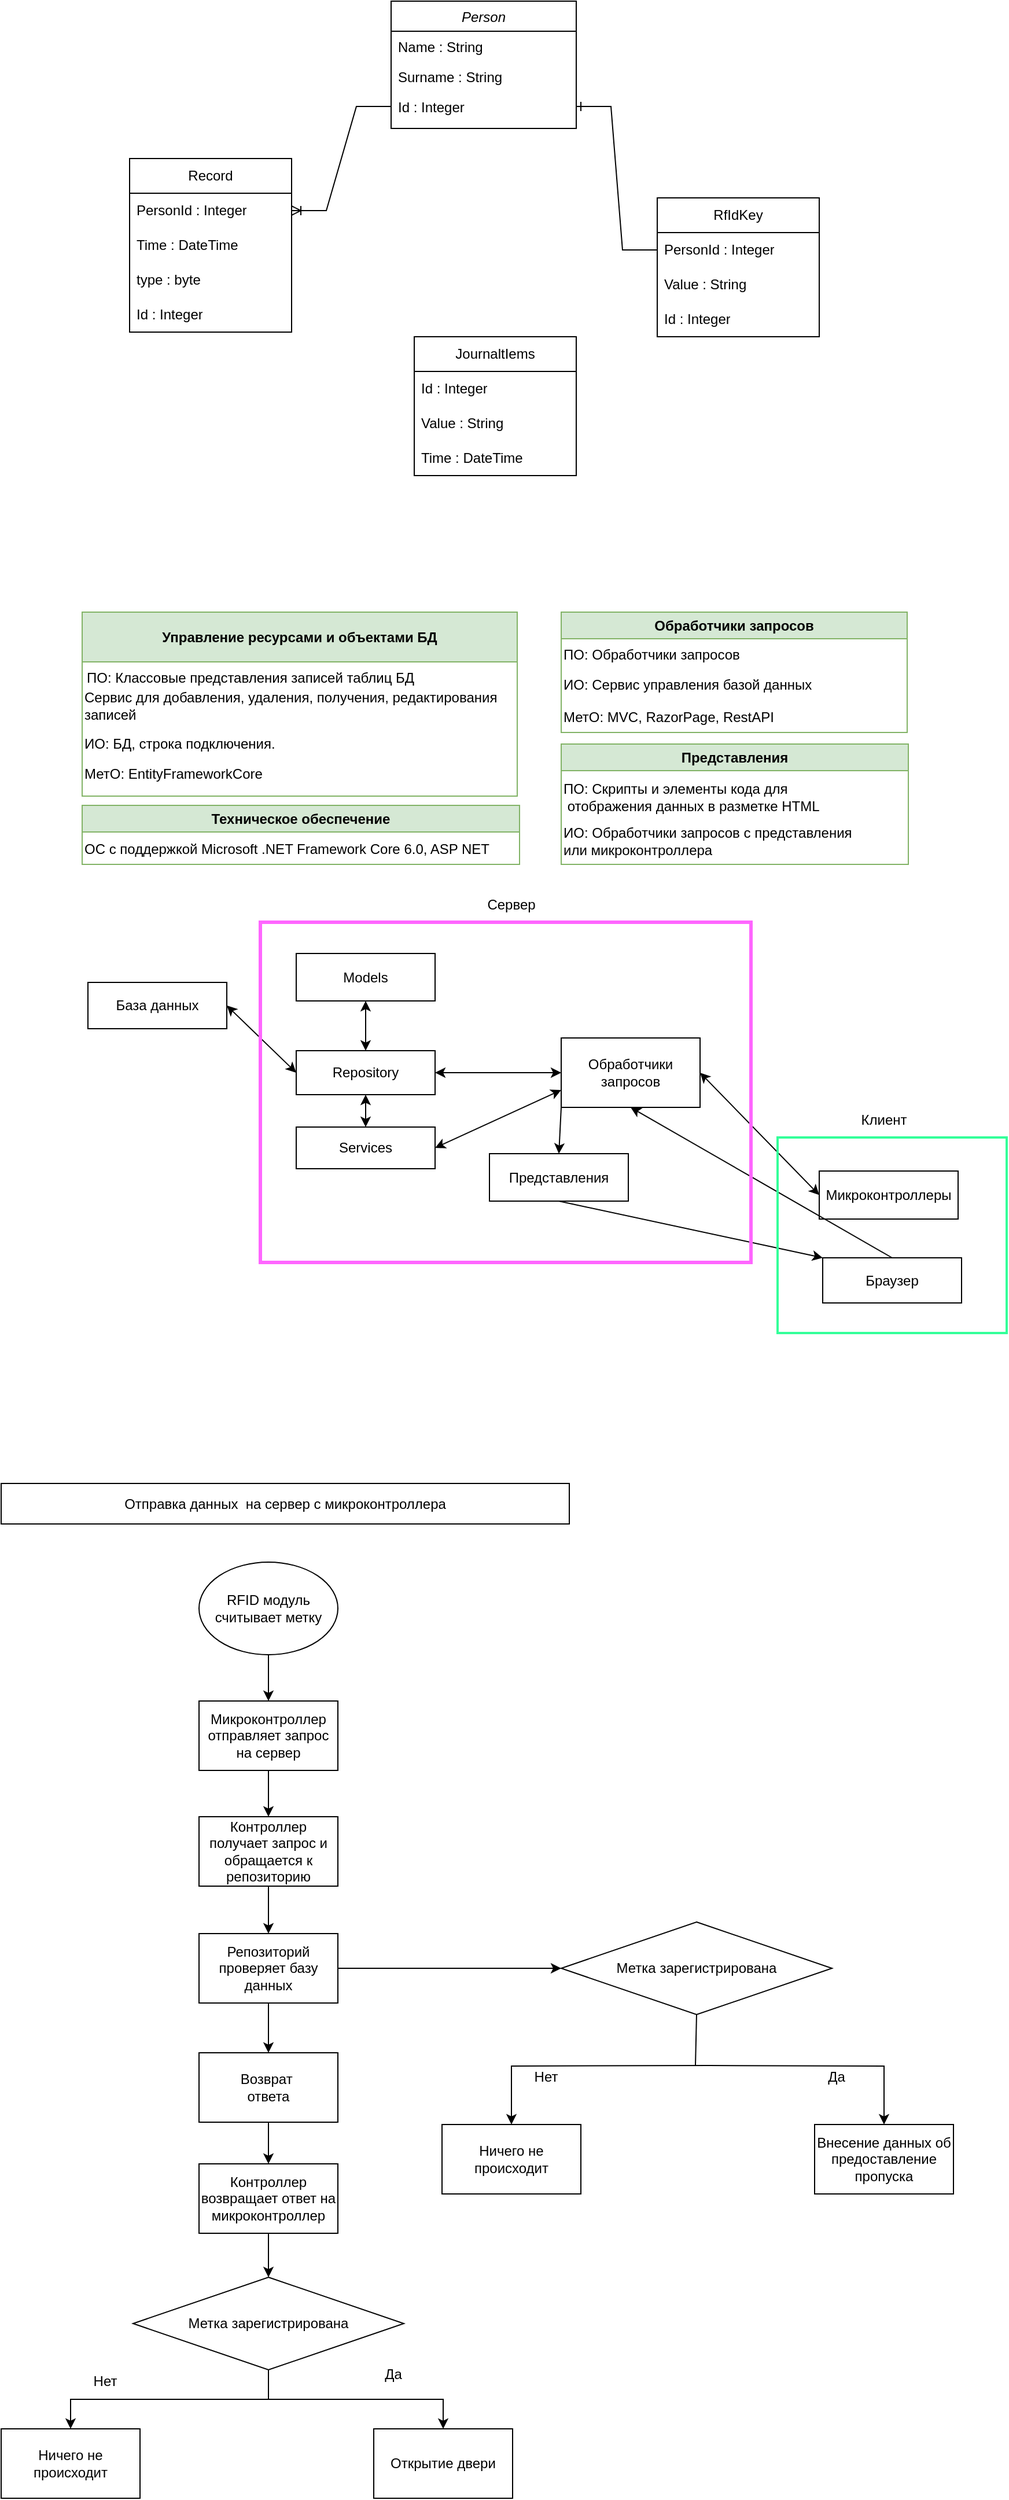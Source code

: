 <mxfile version="21.3.7" type="github">
  <diagram id="C5RBs43oDa-KdzZeNtuy" name="Page-1">
    <mxGraphModel dx="2087" dy="936" grid="0" gridSize="10" guides="1" tooltips="1" connect="1" arrows="1" fold="1" page="0" pageScale="1" pageWidth="827" pageHeight="1169" math="0" shadow="0">
      <root>
        <mxCell id="WIyWlLk6GJQsqaUBKTNV-0" />
        <mxCell id="WIyWlLk6GJQsqaUBKTNV-1" parent="WIyWlLk6GJQsqaUBKTNV-0" />
        <mxCell id="zkfFHV4jXpPFQw0GAbJ--0" value="Person" style="swimlane;fontStyle=2;align=center;verticalAlign=top;childLayout=stackLayout;horizontal=1;startSize=26;horizontalStack=0;resizeParent=1;resizeLast=0;collapsible=1;marginBottom=0;rounded=0;shadow=0;strokeWidth=1;" parent="WIyWlLk6GJQsqaUBKTNV-1" vertex="1">
          <mxGeometry x="320" y="110" width="160" height="110" as="geometry">
            <mxRectangle x="230" y="140" width="160" height="26" as="alternateBounds" />
          </mxGeometry>
        </mxCell>
        <mxCell id="zkfFHV4jXpPFQw0GAbJ--1" value="Name : String" style="text;align=left;verticalAlign=top;spacingLeft=4;spacingRight=4;overflow=hidden;rotatable=0;points=[[0,0.5],[1,0.5]];portConstraint=eastwest;" parent="zkfFHV4jXpPFQw0GAbJ--0" vertex="1">
          <mxGeometry y="26" width="160" height="26" as="geometry" />
        </mxCell>
        <mxCell id="zkfFHV4jXpPFQw0GAbJ--2" value="Surname : String" style="text;align=left;verticalAlign=top;spacingLeft=4;spacingRight=4;overflow=hidden;rotatable=0;points=[[0,0.5],[1,0.5]];portConstraint=eastwest;rounded=0;shadow=0;html=0;" parent="zkfFHV4jXpPFQw0GAbJ--0" vertex="1">
          <mxGeometry y="52" width="160" height="26" as="geometry" />
        </mxCell>
        <mxCell id="zkfFHV4jXpPFQw0GAbJ--3" value="Id : Integer" style="text;align=left;verticalAlign=top;spacingLeft=4;spacingRight=4;overflow=hidden;rotatable=0;points=[[0,0.5],[1,0.5]];portConstraint=eastwest;rounded=0;shadow=0;html=0;" parent="zkfFHV4jXpPFQw0GAbJ--0" vertex="1">
          <mxGeometry y="78" width="160" height="26" as="geometry" />
        </mxCell>
        <mxCell id="JAbAQ16eNPu53v8PzKWM-0" value="RfIdKey" style="swimlane;fontStyle=0;childLayout=stackLayout;horizontal=1;startSize=30;horizontalStack=0;resizeParent=1;resizeParentMax=0;resizeLast=0;collapsible=1;marginBottom=0;whiteSpace=wrap;html=1;swimlaneLine=1;" parent="WIyWlLk6GJQsqaUBKTNV-1" vertex="1">
          <mxGeometry x="550" y="280" width="140" height="120" as="geometry" />
        </mxCell>
        <mxCell id="JAbAQ16eNPu53v8PzKWM-1" value="PersonId : Integer" style="text;strokeColor=none;fillColor=none;align=left;verticalAlign=middle;spacingLeft=4;spacingRight=4;overflow=hidden;points=[[0,0.5],[1,0.5]];portConstraint=eastwest;rotatable=0;whiteSpace=wrap;html=1;" parent="JAbAQ16eNPu53v8PzKWM-0" vertex="1">
          <mxGeometry y="30" width="140" height="30" as="geometry" />
        </mxCell>
        <mxCell id="JAbAQ16eNPu53v8PzKWM-2" value="Value : String" style="text;strokeColor=none;fillColor=none;align=left;verticalAlign=middle;spacingLeft=4;spacingRight=4;overflow=hidden;points=[[0,0.5],[1,0.5]];portConstraint=eastwest;rotatable=0;whiteSpace=wrap;html=1;" parent="JAbAQ16eNPu53v8PzKWM-0" vertex="1">
          <mxGeometry y="60" width="140" height="30" as="geometry" />
        </mxCell>
        <mxCell id="JAbAQ16eNPu53v8PzKWM-11" value="Id : Integer" style="text;strokeColor=none;fillColor=none;align=left;verticalAlign=middle;spacingLeft=4;spacingRight=4;overflow=hidden;points=[[0,0.5],[1,0.5]];portConstraint=eastwest;rotatable=0;whiteSpace=wrap;html=1;" parent="JAbAQ16eNPu53v8PzKWM-0" vertex="1">
          <mxGeometry y="90" width="140" height="30" as="geometry" />
        </mxCell>
        <mxCell id="JAbAQ16eNPu53v8PzKWM-4" value="Record" style="swimlane;fontStyle=0;childLayout=stackLayout;horizontal=1;startSize=30;horizontalStack=0;resizeParent=1;resizeParentMax=0;resizeLast=0;collapsible=1;marginBottom=0;whiteSpace=wrap;html=1;" parent="WIyWlLk6GJQsqaUBKTNV-1" vertex="1">
          <mxGeometry x="94" y="246" width="140" height="150" as="geometry" />
        </mxCell>
        <mxCell id="JAbAQ16eNPu53v8PzKWM-5" value="PersonId : Integer" style="text;strokeColor=none;fillColor=none;align=left;verticalAlign=middle;spacingLeft=4;spacingRight=4;overflow=hidden;points=[[0,0.5],[1,0.5]];portConstraint=eastwest;rotatable=0;whiteSpace=wrap;html=1;" parent="JAbAQ16eNPu53v8PzKWM-4" vertex="1">
          <mxGeometry y="30" width="140" height="30" as="geometry" />
        </mxCell>
        <mxCell id="JAbAQ16eNPu53v8PzKWM-6" value="Time : DateTime" style="text;strokeColor=none;fillColor=none;align=left;verticalAlign=middle;spacingLeft=4;spacingRight=4;overflow=hidden;points=[[0,0.5],[1,0.5]];portConstraint=eastwest;rotatable=0;whiteSpace=wrap;html=1;" parent="JAbAQ16eNPu53v8PzKWM-4" vertex="1">
          <mxGeometry y="60" width="140" height="30" as="geometry" />
        </mxCell>
        <mxCell id="JAbAQ16eNPu53v8PzKWM-7" value="type : byte" style="text;strokeColor=none;fillColor=none;align=left;verticalAlign=middle;spacingLeft=4;spacingRight=4;overflow=hidden;points=[[0,0.5],[1,0.5]];portConstraint=eastwest;rotatable=0;whiteSpace=wrap;html=1;" parent="JAbAQ16eNPu53v8PzKWM-4" vertex="1">
          <mxGeometry y="90" width="140" height="30" as="geometry" />
        </mxCell>
        <mxCell id="JAbAQ16eNPu53v8PzKWM-12" value="Id : Integer" style="text;strokeColor=none;fillColor=none;align=left;verticalAlign=middle;spacingLeft=4;spacingRight=4;overflow=hidden;points=[[0,0.5],[1,0.5]];portConstraint=eastwest;rotatable=0;whiteSpace=wrap;html=1;" parent="JAbAQ16eNPu53v8PzKWM-4" vertex="1">
          <mxGeometry y="120" width="140" height="30" as="geometry" />
        </mxCell>
        <mxCell id="JAbAQ16eNPu53v8PzKWM-13" value="JournaltIems" style="swimlane;fontStyle=0;childLayout=stackLayout;horizontal=1;startSize=30;horizontalStack=0;resizeParent=1;resizeParentMax=0;resizeLast=0;collapsible=1;marginBottom=0;whiteSpace=wrap;html=1;" parent="WIyWlLk6GJQsqaUBKTNV-1" vertex="1">
          <mxGeometry x="340" y="400" width="140" height="120" as="geometry" />
        </mxCell>
        <mxCell id="JAbAQ16eNPu53v8PzKWM-14" value="Id : Integer" style="text;strokeColor=none;fillColor=none;align=left;verticalAlign=middle;spacingLeft=4;spacingRight=4;overflow=hidden;points=[[0,0.5],[1,0.5]];portConstraint=eastwest;rotatable=0;whiteSpace=wrap;html=1;" parent="JAbAQ16eNPu53v8PzKWM-13" vertex="1">
          <mxGeometry y="30" width="140" height="30" as="geometry" />
        </mxCell>
        <mxCell id="JAbAQ16eNPu53v8PzKWM-15" value="Value : String" style="text;strokeColor=none;fillColor=none;align=left;verticalAlign=middle;spacingLeft=4;spacingRight=4;overflow=hidden;points=[[0,0.5],[1,0.5]];portConstraint=eastwest;rotatable=0;whiteSpace=wrap;html=1;" parent="JAbAQ16eNPu53v8PzKWM-13" vertex="1">
          <mxGeometry y="60" width="140" height="30" as="geometry" />
        </mxCell>
        <mxCell id="JAbAQ16eNPu53v8PzKWM-16" value="Time : DateTime" style="text;strokeColor=none;fillColor=none;align=left;verticalAlign=middle;spacingLeft=4;spacingRight=4;overflow=hidden;points=[[0,0.5],[1,0.5]];portConstraint=eastwest;rotatable=0;whiteSpace=wrap;html=1;" parent="JAbAQ16eNPu53v8PzKWM-13" vertex="1">
          <mxGeometry y="90" width="140" height="30" as="geometry" />
        </mxCell>
        <mxCell id="JAbAQ16eNPu53v8PzKWM-20" value="Управление ресурсами и объектами БД" style="swimlane;whiteSpace=wrap;html=1;startSize=43;fillColor=#d5e8d4;strokeColor=#82b366;" parent="WIyWlLk6GJQsqaUBKTNV-1" vertex="1">
          <mxGeometry x="53" y="638" width="376" height="159" as="geometry" />
        </mxCell>
        <mxCell id="JAbAQ16eNPu53v8PzKWM-22" value="ПО: Классовые представления записей таблиц БД" style="text;html=1;align=left;verticalAlign=middle;resizable=0;points=[];autosize=1;strokeColor=none;fillColor=none;" parent="JAbAQ16eNPu53v8PzKWM-20" vertex="1">
          <mxGeometry x="2" y="44" width="301" height="26" as="geometry" />
        </mxCell>
        <mxCell id="JAbAQ16eNPu53v8PzKWM-23" value="Сервис для добавления, удаления, получения, редактирования&lt;br&gt;записей" style="text;html=1;align=left;verticalAlign=middle;resizable=0;points=[];autosize=1;strokeColor=none;fillColor=none;" parent="JAbAQ16eNPu53v8PzKWM-20" vertex="1">
          <mxGeometry y="60" width="375" height="41" as="geometry" />
        </mxCell>
        <mxCell id="JAbAQ16eNPu53v8PzKWM-24" value="ИО: БД, строка подключения." style="text;html=1;align=left;verticalAlign=middle;resizable=0;points=[];autosize=1;strokeColor=none;fillColor=none;" parent="JAbAQ16eNPu53v8PzKWM-20" vertex="1">
          <mxGeometry y="101" width="183" height="26" as="geometry" />
        </mxCell>
        <mxCell id="JAbAQ16eNPu53v8PzKWM-25" value="МетО: EntityFrameworkCore" style="text;html=1;align=left;verticalAlign=middle;resizable=0;points=[];autosize=1;strokeColor=none;fillColor=none;" parent="JAbAQ16eNPu53v8PzKWM-20" vertex="1">
          <mxGeometry y="127" width="172" height="26" as="geometry" />
        </mxCell>
        <mxCell id="JAbAQ16eNPu53v8PzKWM-26" value="Обработчики запросов" style="swimlane;whiteSpace=wrap;html=1;fillColor=#d5e8d4;strokeColor=#82b366;" parent="WIyWlLk6GJQsqaUBKTNV-1" vertex="1">
          <mxGeometry x="467" y="638" width="299" height="104" as="geometry" />
        </mxCell>
        <mxCell id="JAbAQ16eNPu53v8PzKWM-27" value="ПО: Обработчики запросов" style="text;html=1;align=left;verticalAlign=middle;resizable=0;points=[];autosize=1;strokeColor=none;fillColor=none;" parent="JAbAQ16eNPu53v8PzKWM-26" vertex="1">
          <mxGeometry y="24" width="170" height="26" as="geometry" />
        </mxCell>
        <mxCell id="JAbAQ16eNPu53v8PzKWM-28" value="ИО: Сервис управления базой данных" style="text;html=1;align=left;verticalAlign=middle;resizable=0;points=[];autosize=1;strokeColor=none;fillColor=none;" parent="JAbAQ16eNPu53v8PzKWM-26" vertex="1">
          <mxGeometry y="50" width="233" height="26" as="geometry" />
        </mxCell>
        <mxCell id="JAbAQ16eNPu53v8PzKWM-29" value="МетО: MVC, RazorPage, RestAPI" style="text;html=1;align=left;verticalAlign=middle;resizable=0;points=[];autosize=1;strokeColor=none;fillColor=none;" parent="JAbAQ16eNPu53v8PzKWM-26" vertex="1">
          <mxGeometry y="78" width="200" height="26" as="geometry" />
        </mxCell>
        <mxCell id="JAbAQ16eNPu53v8PzKWM-30" value="Представления" style="swimlane;whiteSpace=wrap;html=1;fillColor=#d5e8d4;strokeColor=#82b366;" parent="WIyWlLk6GJQsqaUBKTNV-1" vertex="1">
          <mxGeometry x="467" y="752" width="300" height="104" as="geometry" />
        </mxCell>
        <mxCell id="JAbAQ16eNPu53v8PzKWM-31" value="ПО: Скрипты и элементы кода для&lt;br&gt;&amp;nbsp;отображения данных в разметке HTML" style="text;html=1;align=left;verticalAlign=middle;resizable=0;points=[];autosize=1;strokeColor=none;fillColor=none;" parent="JAbAQ16eNPu53v8PzKWM-30" vertex="1">
          <mxGeometry y="25" width="239" height="41" as="geometry" />
        </mxCell>
        <mxCell id="JAbAQ16eNPu53v8PzKWM-33" value="ИО: Обработчики запросов с представления &lt;br&gt;или микроконтроллера" style="text;html=1;align=left;verticalAlign=middle;resizable=0;points=[];autosize=1;strokeColor=none;fillColor=none;" parent="JAbAQ16eNPu53v8PzKWM-30" vertex="1">
          <mxGeometry y="63" width="267" height="41" as="geometry" />
        </mxCell>
        <mxCell id="JAbAQ16eNPu53v8PzKWM-35" value="Техническое обеспечение" style="swimlane;whiteSpace=wrap;html=1;fillColor=#d5e8d4;strokeColor=#82b366;" parent="WIyWlLk6GJQsqaUBKTNV-1" vertex="1">
          <mxGeometry x="53" y="805" width="378" height="51" as="geometry" />
        </mxCell>
        <mxCell id="JAbAQ16eNPu53v8PzKWM-36" value="ОС с поддержкой Microsoft .NET Framework Core 6.0, ASP NET" style="text;html=1;align=left;verticalAlign=middle;resizable=0;points=[];autosize=1;strokeColor=none;fillColor=none;" parent="JAbAQ16eNPu53v8PzKWM-35" vertex="1">
          <mxGeometry y="25" width="368" height="26" as="geometry" />
        </mxCell>
        <mxCell id="JAbAQ16eNPu53v8PzKWM-37" value="База данных" style="rounded=0;whiteSpace=wrap;html=1;" parent="WIyWlLk6GJQsqaUBKTNV-1" vertex="1">
          <mxGeometry x="58" y="958" width="120" height="40" as="geometry" />
        </mxCell>
        <mxCell id="JAbAQ16eNPu53v8PzKWM-38" value="Models" style="rounded=0;whiteSpace=wrap;html=1;" parent="WIyWlLk6GJQsqaUBKTNV-1" vertex="1">
          <mxGeometry x="238" y="933" width="120" height="41" as="geometry" />
        </mxCell>
        <mxCell id="JAbAQ16eNPu53v8PzKWM-39" value="Repository" style="rounded=0;whiteSpace=wrap;html=1;" parent="WIyWlLk6GJQsqaUBKTNV-1" vertex="1">
          <mxGeometry x="238" y="1017" width="120" height="38" as="geometry" />
        </mxCell>
        <mxCell id="JAbAQ16eNPu53v8PzKWM-40" value="" style="endArrow=classic;startArrow=classic;html=1;rounded=0;entryX=1;entryY=0.5;entryDx=0;entryDy=0;exitX=0;exitY=0.5;exitDx=0;exitDy=0;" parent="WIyWlLk6GJQsqaUBKTNV-1" source="JAbAQ16eNPu53v8PzKWM-39" target="JAbAQ16eNPu53v8PzKWM-37" edge="1">
          <mxGeometry width="50" height="50" relative="1" as="geometry">
            <mxPoint x="110" y="1113" as="sourcePoint" />
            <mxPoint x="160" y="1063" as="targetPoint" />
          </mxGeometry>
        </mxCell>
        <mxCell id="JAbAQ16eNPu53v8PzKWM-41" value="" style="endArrow=classic;startArrow=classic;html=1;rounded=0;exitX=0.5;exitY=0;exitDx=0;exitDy=0;entryX=0.5;entryY=1;entryDx=0;entryDy=0;" parent="WIyWlLk6GJQsqaUBKTNV-1" source="JAbAQ16eNPu53v8PzKWM-39" target="JAbAQ16eNPu53v8PzKWM-38" edge="1">
          <mxGeometry width="50" height="50" relative="1" as="geometry">
            <mxPoint x="437" y="1041" as="sourcePoint" />
            <mxPoint x="487" y="991" as="targetPoint" />
          </mxGeometry>
        </mxCell>
        <mxCell id="JAbAQ16eNPu53v8PzKWM-42" value="Обработчики запросов" style="rounded=0;whiteSpace=wrap;html=1;" parent="WIyWlLk6GJQsqaUBKTNV-1" vertex="1">
          <mxGeometry x="467" y="1006" width="120" height="60" as="geometry" />
        </mxCell>
        <mxCell id="JAbAQ16eNPu53v8PzKWM-43" value="" style="endArrow=classic;startArrow=classic;html=1;rounded=0;entryX=0;entryY=0.5;entryDx=0;entryDy=0;exitX=1;exitY=0.5;exitDx=0;exitDy=0;" parent="WIyWlLk6GJQsqaUBKTNV-1" source="JAbAQ16eNPu53v8PzKWM-39" target="JAbAQ16eNPu53v8PzKWM-42" edge="1">
          <mxGeometry width="50" height="50" relative="1" as="geometry">
            <mxPoint x="298" y="1159" as="sourcePoint" />
            <mxPoint x="348" y="1109" as="targetPoint" />
          </mxGeometry>
        </mxCell>
        <mxCell id="JAbAQ16eNPu53v8PzKWM-44" value="Services" style="rounded=0;whiteSpace=wrap;html=1;" parent="WIyWlLk6GJQsqaUBKTNV-1" vertex="1">
          <mxGeometry x="238" y="1083" width="120" height="36" as="geometry" />
        </mxCell>
        <mxCell id="JAbAQ16eNPu53v8PzKWM-45" value="" style="endArrow=classic;startArrow=classic;html=1;rounded=0;entryX=0.5;entryY=1;entryDx=0;entryDy=0;exitX=0.5;exitY=0;exitDx=0;exitDy=0;" parent="WIyWlLk6GJQsqaUBKTNV-1" source="JAbAQ16eNPu53v8PzKWM-44" target="JAbAQ16eNPu53v8PzKWM-39" edge="1">
          <mxGeometry width="50" height="50" relative="1" as="geometry">
            <mxPoint x="98" y="1134" as="sourcePoint" />
            <mxPoint x="148" y="1084" as="targetPoint" />
          </mxGeometry>
        </mxCell>
        <mxCell id="JAbAQ16eNPu53v8PzKWM-46" value="" style="endArrow=classic;startArrow=classic;html=1;rounded=0;entryX=0;entryY=0.75;entryDx=0;entryDy=0;exitX=1;exitY=0.5;exitDx=0;exitDy=0;" parent="WIyWlLk6GJQsqaUBKTNV-1" source="JAbAQ16eNPu53v8PzKWM-44" target="JAbAQ16eNPu53v8PzKWM-42" edge="1">
          <mxGeometry width="50" height="50" relative="1" as="geometry">
            <mxPoint x="483" y="1170" as="sourcePoint" />
            <mxPoint x="533" y="1120" as="targetPoint" />
          </mxGeometry>
        </mxCell>
        <mxCell id="JAbAQ16eNPu53v8PzKWM-47" value="Представления" style="rounded=0;whiteSpace=wrap;html=1;" parent="WIyWlLk6GJQsqaUBKTNV-1" vertex="1">
          <mxGeometry x="405" y="1106" width="120" height="41" as="geometry" />
        </mxCell>
        <mxCell id="JAbAQ16eNPu53v8PzKWM-51" value="Браузер" style="rounded=0;whiteSpace=wrap;html=1;" parent="WIyWlLk6GJQsqaUBKTNV-1" vertex="1">
          <mxGeometry x="693" y="1196" width="120" height="39" as="geometry" />
        </mxCell>
        <mxCell id="JAbAQ16eNPu53v8PzKWM-52" value="Микроконтроллеры" style="rounded=0;whiteSpace=wrap;html=1;" parent="WIyWlLk6GJQsqaUBKTNV-1" vertex="1">
          <mxGeometry x="690" y="1121" width="120" height="41.5" as="geometry" />
        </mxCell>
        <mxCell id="JAbAQ16eNPu53v8PzKWM-53" value="" style="endArrow=classic;startArrow=classic;html=1;rounded=0;entryX=1;entryY=0.5;entryDx=0;entryDy=0;exitX=0;exitY=0.5;exitDx=0;exitDy=0;" parent="WIyWlLk6GJQsqaUBKTNV-1" source="JAbAQ16eNPu53v8PzKWM-52" target="JAbAQ16eNPu53v8PzKWM-42" edge="1">
          <mxGeometry width="50" height="50" relative="1" as="geometry">
            <mxPoint x="238" y="1407" as="sourcePoint" />
            <mxPoint x="288" y="1357" as="targetPoint" />
          </mxGeometry>
        </mxCell>
        <mxCell id="JAbAQ16eNPu53v8PzKWM-55" value="" style="endArrow=classic;html=1;rounded=0;exitX=0.5;exitY=0;exitDx=0;exitDy=0;entryX=0.5;entryY=1;entryDx=0;entryDy=0;" parent="WIyWlLk6GJQsqaUBKTNV-1" source="JAbAQ16eNPu53v8PzKWM-51" target="JAbAQ16eNPu53v8PzKWM-42" edge="1">
          <mxGeometry width="50" height="50" relative="1" as="geometry">
            <mxPoint x="444" y="1267" as="sourcePoint" />
            <mxPoint x="494" y="1217" as="targetPoint" />
          </mxGeometry>
        </mxCell>
        <mxCell id="JAbAQ16eNPu53v8PzKWM-56" value="" style="endArrow=classic;html=1;rounded=0;exitX=0.5;exitY=1;exitDx=0;exitDy=0;entryX=0;entryY=0;entryDx=0;entryDy=0;" parent="WIyWlLk6GJQsqaUBKTNV-1" source="JAbAQ16eNPu53v8PzKWM-47" target="JAbAQ16eNPu53v8PzKWM-51" edge="1">
          <mxGeometry width="50" height="50" relative="1" as="geometry">
            <mxPoint x="262" y="1337" as="sourcePoint" />
            <mxPoint x="312" y="1287" as="targetPoint" />
          </mxGeometry>
        </mxCell>
        <mxCell id="JAbAQ16eNPu53v8PzKWM-57" value="" style="endArrow=classic;html=1;rounded=0;exitX=0;exitY=1;exitDx=0;exitDy=0;entryX=0.5;entryY=0;entryDx=0;entryDy=0;" parent="WIyWlLk6GJQsqaUBKTNV-1" source="JAbAQ16eNPu53v8PzKWM-42" target="JAbAQ16eNPu53v8PzKWM-47" edge="1">
          <mxGeometry width="50" height="50" relative="1" as="geometry">
            <mxPoint x="174" y="1339" as="sourcePoint" />
            <mxPoint x="224" y="1289" as="targetPoint" />
          </mxGeometry>
        </mxCell>
        <mxCell id="JAbAQ16eNPu53v8PzKWM-60" style="edgeStyle=orthogonalEdgeStyle;rounded=0;orthogonalLoop=1;jettySize=auto;html=1;entryX=0.5;entryY=0;entryDx=0;entryDy=0;" parent="WIyWlLk6GJQsqaUBKTNV-1" source="JAbAQ16eNPu53v8PzKWM-58" target="JAbAQ16eNPu53v8PzKWM-59" edge="1">
          <mxGeometry relative="1" as="geometry" />
        </mxCell>
        <mxCell id="JAbAQ16eNPu53v8PzKWM-58" value="RFID модуль считывает метку" style="ellipse;whiteSpace=wrap;html=1;" parent="WIyWlLk6GJQsqaUBKTNV-1" vertex="1">
          <mxGeometry x="154" y="1459" width="120" height="80" as="geometry" />
        </mxCell>
        <mxCell id="JAbAQ16eNPu53v8PzKWM-64" style="edgeStyle=orthogonalEdgeStyle;rounded=0;orthogonalLoop=1;jettySize=auto;html=1;entryX=0.5;entryY=0;entryDx=0;entryDy=0;" parent="WIyWlLk6GJQsqaUBKTNV-1" source="JAbAQ16eNPu53v8PzKWM-59" target="JAbAQ16eNPu53v8PzKWM-61" edge="1">
          <mxGeometry relative="1" as="geometry" />
        </mxCell>
        <mxCell id="JAbAQ16eNPu53v8PzKWM-59" value="Микроконтроллер отправляет запрос на сервер" style="rounded=0;whiteSpace=wrap;html=1;" parent="WIyWlLk6GJQsqaUBKTNV-1" vertex="1">
          <mxGeometry x="154" y="1579" width="120" height="60" as="geometry" />
        </mxCell>
        <mxCell id="JAbAQ16eNPu53v8PzKWM-65" style="edgeStyle=orthogonalEdgeStyle;rounded=0;orthogonalLoop=1;jettySize=auto;html=1;entryX=0.5;entryY=0;entryDx=0;entryDy=0;" parent="WIyWlLk6GJQsqaUBKTNV-1" source="JAbAQ16eNPu53v8PzKWM-61" target="JAbAQ16eNPu53v8PzKWM-62" edge="1">
          <mxGeometry relative="1" as="geometry" />
        </mxCell>
        <mxCell id="JAbAQ16eNPu53v8PzKWM-61" value="Контроллер получает запрос и обращается к репозиторию" style="rounded=0;whiteSpace=wrap;html=1;" parent="WIyWlLk6GJQsqaUBKTNV-1" vertex="1">
          <mxGeometry x="154" y="1679" width="120" height="60" as="geometry" />
        </mxCell>
        <mxCell id="JAbAQ16eNPu53v8PzKWM-79" style="edgeStyle=orthogonalEdgeStyle;rounded=0;orthogonalLoop=1;jettySize=auto;html=1;entryX=0.5;entryY=0;entryDx=0;entryDy=0;" parent="WIyWlLk6GJQsqaUBKTNV-1" source="JAbAQ16eNPu53v8PzKWM-62" target="JAbAQ16eNPu53v8PzKWM-70" edge="1">
          <mxGeometry relative="1" as="geometry" />
        </mxCell>
        <mxCell id="JAbAQ16eNPu53v8PzKWM-98" style="edgeStyle=orthogonalEdgeStyle;rounded=0;orthogonalLoop=1;jettySize=auto;html=1;entryX=0;entryY=0.5;entryDx=0;entryDy=0;" parent="WIyWlLk6GJQsqaUBKTNV-1" source="JAbAQ16eNPu53v8PzKWM-62" target="JAbAQ16eNPu53v8PzKWM-97" edge="1">
          <mxGeometry relative="1" as="geometry" />
        </mxCell>
        <mxCell id="JAbAQ16eNPu53v8PzKWM-62" value="Репозиторий проверяет базу данных" style="rounded=0;whiteSpace=wrap;html=1;" parent="WIyWlLk6GJQsqaUBKTNV-1" vertex="1">
          <mxGeometry x="154" y="1780" width="120" height="60" as="geometry" />
        </mxCell>
        <mxCell id="JAbAQ16eNPu53v8PzKWM-69" value="Нет" style="text;html=1;strokeColor=none;fillColor=none;align=center;verticalAlign=middle;whiteSpace=wrap;rounded=0;" parent="WIyWlLk6GJQsqaUBKTNV-1" vertex="1">
          <mxGeometry x="43" y="2152" width="60" height="30" as="geometry" />
        </mxCell>
        <mxCell id="JAbAQ16eNPu53v8PzKWM-76" style="edgeStyle=orthogonalEdgeStyle;rounded=0;orthogonalLoop=1;jettySize=auto;html=1;entryX=0.5;entryY=0;entryDx=0;entryDy=0;" parent="WIyWlLk6GJQsqaUBKTNV-1" source="JAbAQ16eNPu53v8PzKWM-70" target="JAbAQ16eNPu53v8PzKWM-75" edge="1">
          <mxGeometry relative="1" as="geometry" />
        </mxCell>
        <mxCell id="JAbAQ16eNPu53v8PzKWM-70" value="Возврат&amp;nbsp;&lt;br&gt;ответа" style="rounded=0;whiteSpace=wrap;html=1;" parent="WIyWlLk6GJQsqaUBKTNV-1" vertex="1">
          <mxGeometry x="154" y="1883" width="120" height="60" as="geometry" />
        </mxCell>
        <mxCell id="JAbAQ16eNPu53v8PzKWM-72" value="Да" style="text;html=1;strokeColor=none;fillColor=none;align=center;verticalAlign=middle;whiteSpace=wrap;rounded=0;" parent="WIyWlLk6GJQsqaUBKTNV-1" vertex="1">
          <mxGeometry x="292" y="2146" width="60" height="30" as="geometry" />
        </mxCell>
        <mxCell id="JAbAQ16eNPu53v8PzKWM-80" style="edgeStyle=orthogonalEdgeStyle;rounded=0;orthogonalLoop=1;jettySize=auto;html=1;entryX=0.5;entryY=0;entryDx=0;entryDy=0;" parent="WIyWlLk6GJQsqaUBKTNV-1" source="JAbAQ16eNPu53v8PzKWM-75" target="JAbAQ16eNPu53v8PzKWM-77" edge="1">
          <mxGeometry relative="1" as="geometry" />
        </mxCell>
        <mxCell id="JAbAQ16eNPu53v8PzKWM-75" value="Контроллер возвращает ответ на микроконтроллер" style="rounded=0;whiteSpace=wrap;html=1;" parent="WIyWlLk6GJQsqaUBKTNV-1" vertex="1">
          <mxGeometry x="154" y="1979" width="120" height="60" as="geometry" />
        </mxCell>
        <mxCell id="JAbAQ16eNPu53v8PzKWM-83" style="edgeStyle=orthogonalEdgeStyle;rounded=0;orthogonalLoop=1;jettySize=auto;html=1;entryX=0.5;entryY=0;entryDx=0;entryDy=0;" parent="WIyWlLk6GJQsqaUBKTNV-1" source="JAbAQ16eNPu53v8PzKWM-77" target="JAbAQ16eNPu53v8PzKWM-82" edge="1">
          <mxGeometry relative="1" as="geometry" />
        </mxCell>
        <mxCell id="JAbAQ16eNPu53v8PzKWM-84" style="edgeStyle=orthogonalEdgeStyle;rounded=0;orthogonalLoop=1;jettySize=auto;html=1;entryX=0.5;entryY=0;entryDx=0;entryDy=0;" parent="WIyWlLk6GJQsqaUBKTNV-1" source="JAbAQ16eNPu53v8PzKWM-77" target="JAbAQ16eNPu53v8PzKWM-81" edge="1">
          <mxGeometry relative="1" as="geometry" />
        </mxCell>
        <mxCell id="JAbAQ16eNPu53v8PzKWM-77" value="Метка зарегистрирована" style="rhombus;whiteSpace=wrap;html=1;" parent="WIyWlLk6GJQsqaUBKTNV-1" vertex="1">
          <mxGeometry x="97" y="2077" width="234" height="80" as="geometry" />
        </mxCell>
        <mxCell id="JAbAQ16eNPu53v8PzKWM-81" value="Открытие двери" style="rounded=0;whiteSpace=wrap;html=1;" parent="WIyWlLk6GJQsqaUBKTNV-1" vertex="1">
          <mxGeometry x="305" y="2208" width="120" height="60" as="geometry" />
        </mxCell>
        <mxCell id="JAbAQ16eNPu53v8PzKWM-82" value="Ничего не происходит" style="rounded=0;whiteSpace=wrap;html=1;" parent="WIyWlLk6GJQsqaUBKTNV-1" vertex="1">
          <mxGeometry x="-17" y="2208" width="120" height="60" as="geometry" />
        </mxCell>
        <mxCell id="JAbAQ16eNPu53v8PzKWM-91" value="Нет" style="text;html=1;strokeColor=none;fillColor=none;align=center;verticalAlign=middle;whiteSpace=wrap;rounded=0;" parent="WIyWlLk6GJQsqaUBKTNV-1" vertex="1">
          <mxGeometry x="424" y="1889" width="60" height="30" as="geometry" />
        </mxCell>
        <mxCell id="JAbAQ16eNPu53v8PzKWM-92" value="Да" style="text;html=1;strokeColor=none;fillColor=none;align=center;verticalAlign=middle;whiteSpace=wrap;rounded=0;" parent="WIyWlLk6GJQsqaUBKTNV-1" vertex="1">
          <mxGeometry x="675" y="1889" width="60" height="30" as="geometry" />
        </mxCell>
        <mxCell id="JAbAQ16eNPu53v8PzKWM-93" style="edgeStyle=orthogonalEdgeStyle;rounded=0;orthogonalLoop=1;jettySize=auto;html=1;entryX=0.5;entryY=0;entryDx=0;entryDy=0;" parent="WIyWlLk6GJQsqaUBKTNV-1" target="JAbAQ16eNPu53v8PzKWM-96" edge="1">
          <mxGeometry relative="1" as="geometry">
            <mxPoint x="595" y="1894" as="sourcePoint" />
          </mxGeometry>
        </mxCell>
        <mxCell id="JAbAQ16eNPu53v8PzKWM-94" style="edgeStyle=orthogonalEdgeStyle;rounded=0;orthogonalLoop=1;jettySize=auto;html=1;entryX=0.5;entryY=0;entryDx=0;entryDy=0;" parent="WIyWlLk6GJQsqaUBKTNV-1" target="JAbAQ16eNPu53v8PzKWM-95" edge="1">
          <mxGeometry relative="1" as="geometry">
            <mxPoint x="595" y="1894" as="sourcePoint" />
          </mxGeometry>
        </mxCell>
        <mxCell id="JAbAQ16eNPu53v8PzKWM-95" value="Внесение данных об предоставление пропуска" style="rounded=0;whiteSpace=wrap;html=1;" parent="WIyWlLk6GJQsqaUBKTNV-1" vertex="1">
          <mxGeometry x="686" y="1945" width="120" height="60" as="geometry" />
        </mxCell>
        <mxCell id="JAbAQ16eNPu53v8PzKWM-96" value="Ничего не происходит" style="rounded=0;whiteSpace=wrap;html=1;" parent="WIyWlLk6GJQsqaUBKTNV-1" vertex="1">
          <mxGeometry x="364" y="1945" width="120" height="60" as="geometry" />
        </mxCell>
        <mxCell id="JAbAQ16eNPu53v8PzKWM-97" value="Метка зарегистрирована" style="rhombus;whiteSpace=wrap;html=1;" parent="WIyWlLk6GJQsqaUBKTNV-1" vertex="1">
          <mxGeometry x="467" y="1770" width="234" height="80" as="geometry" />
        </mxCell>
        <mxCell id="JAbAQ16eNPu53v8PzKWM-102" value="" style="endArrow=none;html=1;rounded=0;entryX=0.5;entryY=1;entryDx=0;entryDy=0;" parent="WIyWlLk6GJQsqaUBKTNV-1" target="JAbAQ16eNPu53v8PzKWM-97" edge="1">
          <mxGeometry width="50" height="50" relative="1" as="geometry">
            <mxPoint x="583" y="1894" as="sourcePoint" />
            <mxPoint x="611" y="1999" as="targetPoint" />
          </mxGeometry>
        </mxCell>
        <mxCell id="AzmWOC6QSWZ_BwlnWJ7K-0" value="" style="edgeStyle=entityRelationEdgeStyle;fontSize=12;html=1;endArrow=ERone;endFill=1;rounded=0;exitX=0;exitY=0.5;exitDx=0;exitDy=0;entryX=1;entryY=0.5;entryDx=0;entryDy=0;" parent="WIyWlLk6GJQsqaUBKTNV-1" source="JAbAQ16eNPu53v8PzKWM-1" target="zkfFHV4jXpPFQw0GAbJ--3" edge="1">
          <mxGeometry width="100" height="100" relative="1" as="geometry">
            <mxPoint x="9" y="448" as="sourcePoint" />
            <mxPoint x="109" y="348" as="targetPoint" />
          </mxGeometry>
        </mxCell>
        <mxCell id="AzmWOC6QSWZ_BwlnWJ7K-1" value="" style="edgeStyle=entityRelationEdgeStyle;fontSize=12;html=1;endArrow=ERoneToMany;rounded=0;exitX=0;exitY=0.5;exitDx=0;exitDy=0;entryX=1;entryY=0.5;entryDx=0;entryDy=0;" parent="WIyWlLk6GJQsqaUBKTNV-1" source="zkfFHV4jXpPFQw0GAbJ--3" target="JAbAQ16eNPu53v8PzKWM-5" edge="1">
          <mxGeometry width="100" height="100" relative="1" as="geometry">
            <mxPoint x="81" y="545" as="sourcePoint" />
            <mxPoint x="181" y="445" as="targetPoint" />
          </mxGeometry>
        </mxCell>
        <mxCell id="AzmWOC6QSWZ_BwlnWJ7K-4" value="" style="rounded=0;whiteSpace=wrap;html=1;fillColor=none;strokeColor=#FF66FF;strokeWidth=3;" parent="WIyWlLk6GJQsqaUBKTNV-1" vertex="1">
          <mxGeometry x="207" y="906" width="424" height="294" as="geometry" />
        </mxCell>
        <mxCell id="AzmWOC6QSWZ_BwlnWJ7K-5" value="" style="rounded=0;whiteSpace=wrap;html=1;fillColor=none;strokeColor=#33FF99;strokeWidth=2;" parent="WIyWlLk6GJQsqaUBKTNV-1" vertex="1">
          <mxGeometry x="654" y="1092" width="198" height="169" as="geometry" />
        </mxCell>
        <mxCell id="AzmWOC6QSWZ_BwlnWJ7K-7" value="Сервер" style="text;html=1;strokeColor=none;fillColor=none;align=center;verticalAlign=middle;whiteSpace=wrap;rounded=0;" parent="WIyWlLk6GJQsqaUBKTNV-1" vertex="1">
          <mxGeometry x="394" y="876" width="60" height="30" as="geometry" />
        </mxCell>
        <mxCell id="AzmWOC6QSWZ_BwlnWJ7K-8" value="Клиент" style="text;html=1;strokeColor=none;fillColor=none;align=center;verticalAlign=middle;whiteSpace=wrap;rounded=0;" parent="WIyWlLk6GJQsqaUBKTNV-1" vertex="1">
          <mxGeometry x="716" y="1062" width="60" height="30" as="geometry" />
        </mxCell>
        <mxCell id="kUQ_VQz00dILgk84Z50F-0" value="Отправка данных&amp;nbsp; на сервер с микроконтроллера" style="rounded=0;whiteSpace=wrap;html=1;" vertex="1" parent="WIyWlLk6GJQsqaUBKTNV-1">
          <mxGeometry x="-17" y="1391" width="491" height="35" as="geometry" />
        </mxCell>
      </root>
    </mxGraphModel>
  </diagram>
</mxfile>

